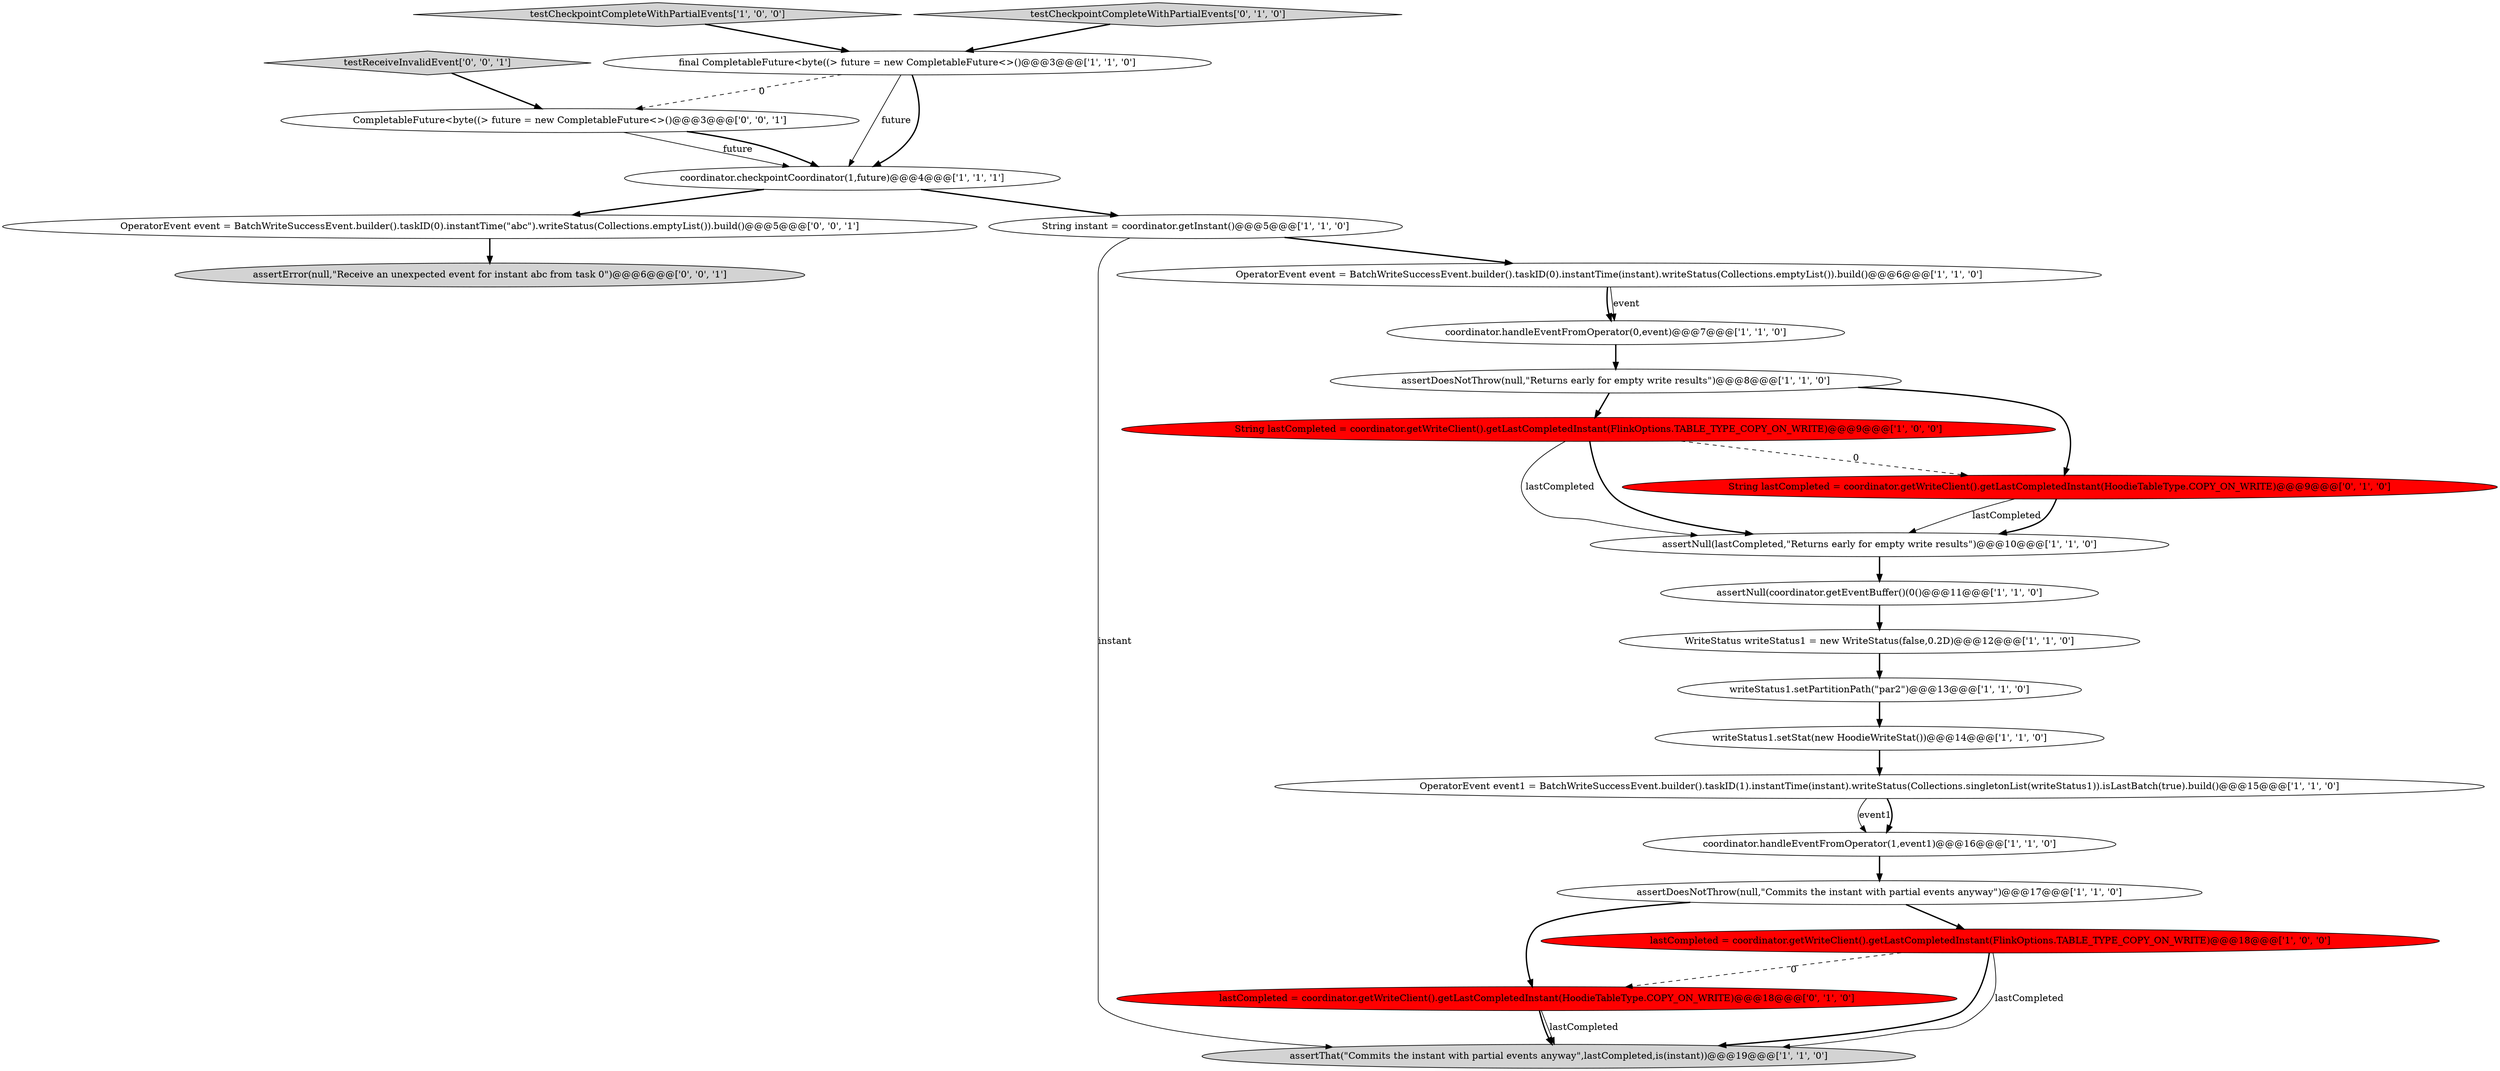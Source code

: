 digraph {
13 [style = filled, label = "assertNull(lastCompleted,\"Returns early for empty write results\")@@@10@@@['1', '1', '0']", fillcolor = white, shape = ellipse image = "AAA0AAABBB1BBB"];
3 [style = filled, label = "OperatorEvent event1 = BatchWriteSuccessEvent.builder().taskID(1).instantTime(instant).writeStatus(Collections.singletonList(writeStatus1)).isLastBatch(true).build()@@@15@@@['1', '1', '0']", fillcolor = white, shape = ellipse image = "AAA0AAABBB1BBB"];
2 [style = filled, label = "assertNull(coordinator.getEventBuffer()(0()@@@11@@@['1', '1', '0']", fillcolor = white, shape = ellipse image = "AAA0AAABBB1BBB"];
1 [style = filled, label = "assertThat(\"Commits the instant with partial events anyway\",lastCompleted,is(instant))@@@19@@@['1', '1', '0']", fillcolor = lightgray, shape = ellipse image = "AAA0AAABBB1BBB"];
10 [style = filled, label = "coordinator.handleEventFromOperator(0,event)@@@7@@@['1', '1', '0']", fillcolor = white, shape = ellipse image = "AAA0AAABBB1BBB"];
24 [style = filled, label = "OperatorEvent event = BatchWriteSuccessEvent.builder().taskID(0).instantTime(\"abc\").writeStatus(Collections.emptyList()).build()@@@5@@@['0', '0', '1']", fillcolor = white, shape = ellipse image = "AAA0AAABBB3BBB"];
7 [style = filled, label = "writeStatus1.setStat(new HoodieWriteStat())@@@14@@@['1', '1', '0']", fillcolor = white, shape = ellipse image = "AAA0AAABBB1BBB"];
8 [style = filled, label = "writeStatus1.setPartitionPath(\"par2\")@@@13@@@['1', '1', '0']", fillcolor = white, shape = ellipse image = "AAA0AAABBB1BBB"];
23 [style = filled, label = "testReceiveInvalidEvent['0', '0', '1']", fillcolor = lightgray, shape = diamond image = "AAA0AAABBB3BBB"];
20 [style = filled, label = "lastCompleted = coordinator.getWriteClient().getLastCompletedInstant(HoodieTableType.COPY_ON_WRITE)@@@18@@@['0', '1', '0']", fillcolor = red, shape = ellipse image = "AAA1AAABBB2BBB"];
11 [style = filled, label = "final CompletableFuture<byte((> future = new CompletableFuture<>()@@@3@@@['1', '1', '0']", fillcolor = white, shape = ellipse image = "AAA0AAABBB1BBB"];
6 [style = filled, label = "String lastCompleted = coordinator.getWriteClient().getLastCompletedInstant(FlinkOptions.TABLE_TYPE_COPY_ON_WRITE)@@@9@@@['1', '0', '0']", fillcolor = red, shape = ellipse image = "AAA1AAABBB1BBB"];
14 [style = filled, label = "lastCompleted = coordinator.getWriteClient().getLastCompletedInstant(FlinkOptions.TABLE_TYPE_COPY_ON_WRITE)@@@18@@@['1', '0', '0']", fillcolor = red, shape = ellipse image = "AAA1AAABBB1BBB"];
17 [style = filled, label = "coordinator.handleEventFromOperator(1,event1)@@@16@@@['1', '1', '0']", fillcolor = white, shape = ellipse image = "AAA0AAABBB1BBB"];
9 [style = filled, label = "assertDoesNotThrow(null,\"Returns early for empty write results\")@@@8@@@['1', '1', '0']", fillcolor = white, shape = ellipse image = "AAA0AAABBB1BBB"];
15 [style = filled, label = "WriteStatus writeStatus1 = new WriteStatus(false,0.2D)@@@12@@@['1', '1', '0']", fillcolor = white, shape = ellipse image = "AAA0AAABBB1BBB"];
12 [style = filled, label = "OperatorEvent event = BatchWriteSuccessEvent.builder().taskID(0).instantTime(instant).writeStatus(Collections.emptyList()).build()@@@6@@@['1', '1', '0']", fillcolor = white, shape = ellipse image = "AAA0AAABBB1BBB"];
22 [style = filled, label = "CompletableFuture<byte((> future = new CompletableFuture<>()@@@3@@@['0', '0', '1']", fillcolor = white, shape = ellipse image = "AAA0AAABBB3BBB"];
0 [style = filled, label = "coordinator.checkpointCoordinator(1,future)@@@4@@@['1', '1', '1']", fillcolor = white, shape = ellipse image = "AAA0AAABBB1BBB"];
5 [style = filled, label = "testCheckpointCompleteWithPartialEvents['1', '0', '0']", fillcolor = lightgray, shape = diamond image = "AAA0AAABBB1BBB"];
19 [style = filled, label = "testCheckpointCompleteWithPartialEvents['0', '1', '0']", fillcolor = lightgray, shape = diamond image = "AAA0AAABBB2BBB"];
21 [style = filled, label = "assertError(null,\"Receive an unexpected event for instant abc from task 0\")@@@6@@@['0', '0', '1']", fillcolor = lightgray, shape = ellipse image = "AAA0AAABBB3BBB"];
4 [style = filled, label = "String instant = coordinator.getInstant()@@@5@@@['1', '1', '0']", fillcolor = white, shape = ellipse image = "AAA0AAABBB1BBB"];
16 [style = filled, label = "assertDoesNotThrow(null,\"Commits the instant with partial events anyway\")@@@17@@@['1', '1', '0']", fillcolor = white, shape = ellipse image = "AAA0AAABBB1BBB"];
18 [style = filled, label = "String lastCompleted = coordinator.getWriteClient().getLastCompletedInstant(HoodieTableType.COPY_ON_WRITE)@@@9@@@['0', '1', '0']", fillcolor = red, shape = ellipse image = "AAA1AAABBB2BBB"];
6->13 [style = solid, label="lastCompleted"];
4->1 [style = solid, label="instant"];
11->22 [style = dashed, label="0"];
3->17 [style = solid, label="event1"];
14->20 [style = dashed, label="0"];
19->11 [style = bold, label=""];
20->1 [style = bold, label=""];
7->3 [style = bold, label=""];
14->1 [style = bold, label=""];
8->7 [style = bold, label=""];
9->6 [style = bold, label=""];
6->18 [style = dashed, label="0"];
22->0 [style = solid, label="future"];
18->13 [style = solid, label="lastCompleted"];
11->0 [style = solid, label="future"];
11->0 [style = bold, label=""];
12->10 [style = bold, label=""];
12->10 [style = solid, label="event"];
9->18 [style = bold, label=""];
22->0 [style = bold, label=""];
23->22 [style = bold, label=""];
24->21 [style = bold, label=""];
0->4 [style = bold, label=""];
6->13 [style = bold, label=""];
0->24 [style = bold, label=""];
2->15 [style = bold, label=""];
18->13 [style = bold, label=""];
4->12 [style = bold, label=""];
3->17 [style = bold, label=""];
16->14 [style = bold, label=""];
10->9 [style = bold, label=""];
20->1 [style = solid, label="lastCompleted"];
5->11 [style = bold, label=""];
14->1 [style = solid, label="lastCompleted"];
16->20 [style = bold, label=""];
15->8 [style = bold, label=""];
17->16 [style = bold, label=""];
13->2 [style = bold, label=""];
}
